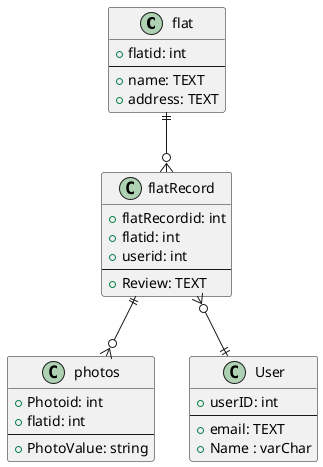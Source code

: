 @startuml

class flat {
    + flatid: int
    ---
    + name: TEXT
    + address: TEXT
}

class flatRecord {
    + flatRecordid: int
    + flatid: int
    + userid: int
    ---
    + Review: TEXT
}

class photos {
    + Photoid: int
    +flatid: int
    ---
    + PhotoValue: string
}

class User {
    +userID: int
    ---
    + email: TEXT
    + Name : varChar
}

flat ||--o{ flatRecord
flatRecord ||--o{ photos

flatRecord }o--|| User

@enduml